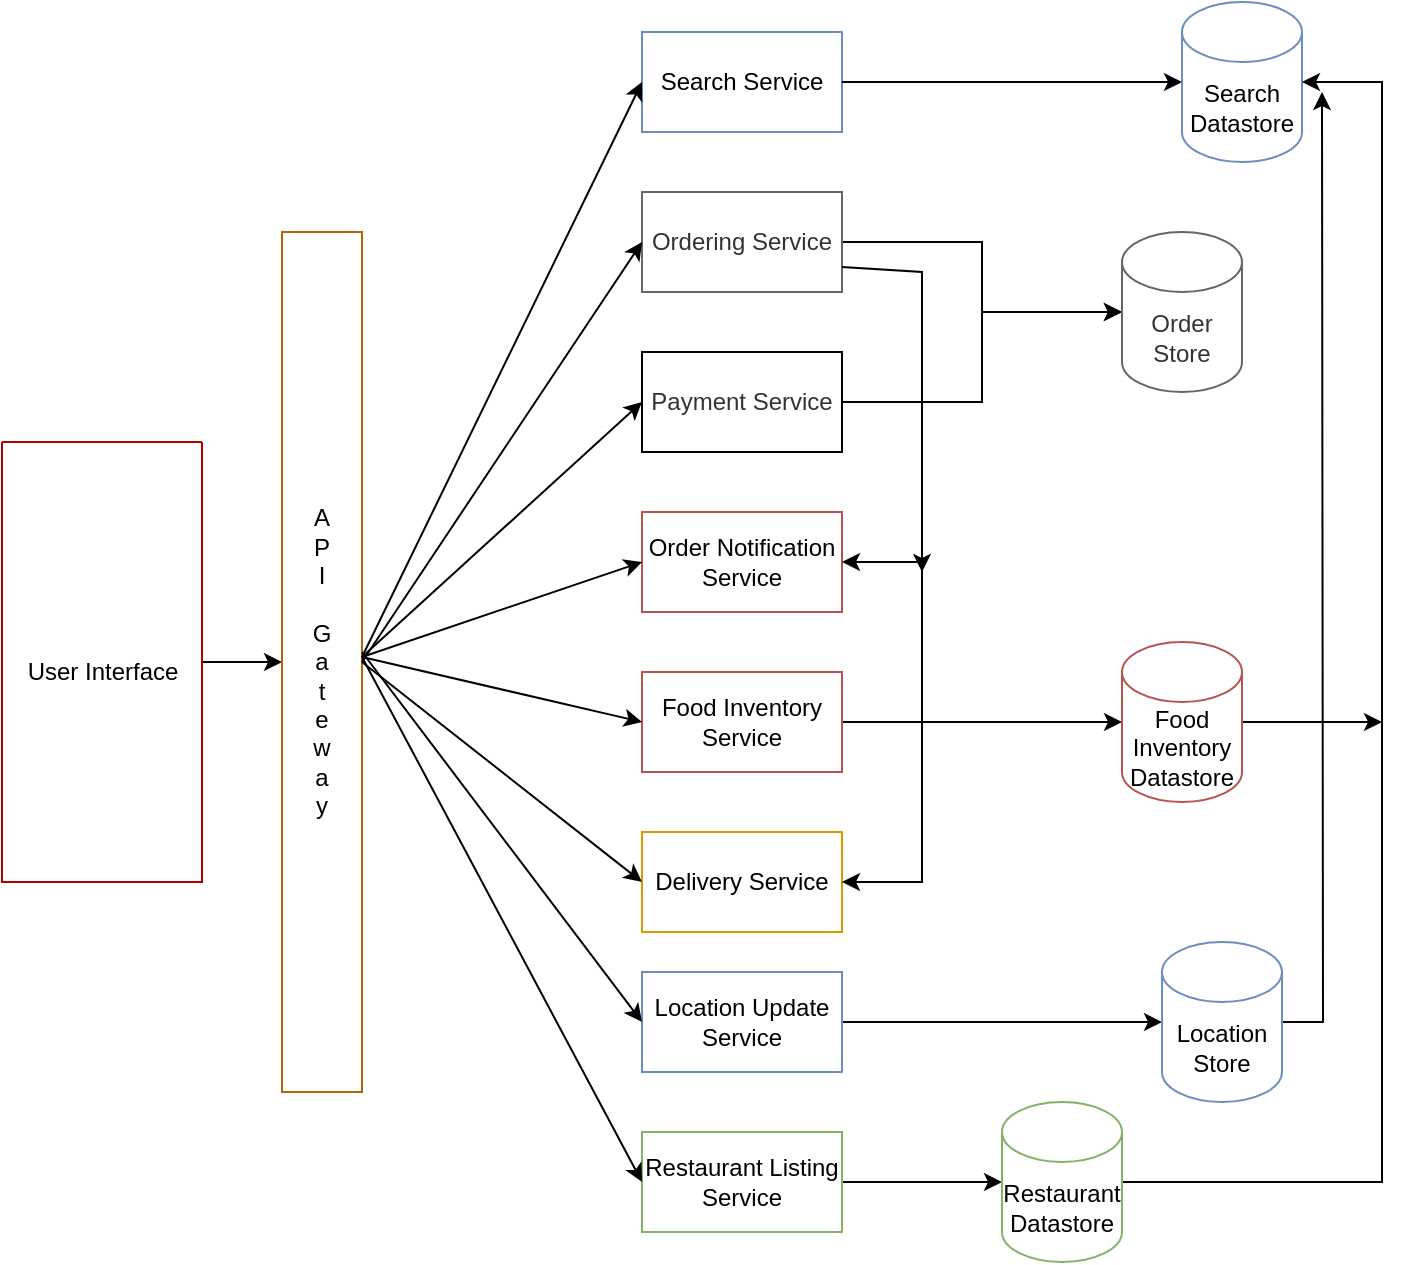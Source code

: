 <mxfile version="20.1.3" type="github">
  <diagram id="cbP4TeVID14iARi4cunw" name="Page-1">
    <mxGraphModel dx="868" dy="1582" grid="1" gridSize="10" guides="1" tooltips="1" connect="1" arrows="1" fold="1" page="1" pageScale="1" pageWidth="850" pageHeight="1100" math="0" shadow="0">
      <root>
        <mxCell id="0" />
        <mxCell id="1" parent="0" />
        <mxCell id="SqL-bQP0qlHGwYfn1u_S-1" style="edgeStyle=orthogonalEdgeStyle;rounded=0;orthogonalLoop=1;jettySize=auto;html=1;exitX=1;exitY=0.5;exitDx=0;exitDy=0;" edge="1" parent="1" source="SqL-bQP0qlHGwYfn1u_S-2" target="SqL-bQP0qlHGwYfn1u_S-4">
          <mxGeometry relative="1" as="geometry" />
        </mxCell>
        <mxCell id="SqL-bQP0qlHGwYfn1u_S-2" value="" style="swimlane;startSize=0;fillColor=#e51400;strokeColor=#B20000;swimlaneFillColor=none;swimlaneLine=1;fontColor=#ffffff;" vertex="1" parent="1">
          <mxGeometry x="20" y="215" width="100" height="220" as="geometry" />
        </mxCell>
        <mxCell id="SqL-bQP0qlHGwYfn1u_S-3" value="User Interface" style="text;html=1;align=center;verticalAlign=middle;resizable=0;points=[];autosize=1;strokeColor=none;fillColor=none;" vertex="1" parent="SqL-bQP0qlHGwYfn1u_S-2">
          <mxGeometry y="100" width="100" height="30" as="geometry" />
        </mxCell>
        <mxCell id="SqL-bQP0qlHGwYfn1u_S-4" value="A&lt;br&gt;P&lt;br&gt;I&lt;br&gt;&lt;br&gt;G&lt;br&gt;a&lt;br&gt;t&lt;br&gt;e&lt;br&gt;w&lt;br&gt;a&lt;br&gt;y" style="rounded=0;whiteSpace=wrap;html=1;fillColor=none;strokeColor=#b46504;" vertex="1" parent="1">
          <mxGeometry x="160" y="110" width="40" height="430" as="geometry" />
        </mxCell>
        <mxCell id="SqL-bQP0qlHGwYfn1u_S-5" value="Search Service" style="rounded=0;whiteSpace=wrap;html=1;fillColor=none;strokeColor=#6c8ebf;" vertex="1" parent="1">
          <mxGeometry x="340" y="10" width="100" height="50" as="geometry" />
        </mxCell>
        <mxCell id="SqL-bQP0qlHGwYfn1u_S-6" style="edgeStyle=orthogonalEdgeStyle;rounded=0;orthogonalLoop=1;jettySize=auto;html=1;exitX=1;exitY=0.5;exitDx=0;exitDy=0;entryX=0;entryY=0.5;entryDx=0;entryDy=0;entryPerimeter=0;" edge="1" parent="1" source="SqL-bQP0qlHGwYfn1u_S-7" target="SqL-bQP0qlHGwYfn1u_S-19">
          <mxGeometry relative="1" as="geometry" />
        </mxCell>
        <mxCell id="SqL-bQP0qlHGwYfn1u_S-7" value="Ordering Service" style="rounded=0;whiteSpace=wrap;html=1;fillColor=none;strokeColor=#666666;fontColor=#333333;" vertex="1" parent="1">
          <mxGeometry x="340" y="90" width="100" height="50" as="geometry" />
        </mxCell>
        <mxCell id="SqL-bQP0qlHGwYfn1u_S-8" value="Order Notification Service" style="rounded=0;whiteSpace=wrap;html=1;fillColor=none;strokeColor=#b85450;" vertex="1" parent="1">
          <mxGeometry x="340" y="250" width="100" height="50" as="geometry" />
        </mxCell>
        <mxCell id="SqL-bQP0qlHGwYfn1u_S-9" style="edgeStyle=orthogonalEdgeStyle;rounded=0;orthogonalLoop=1;jettySize=auto;html=1;exitX=1;exitY=0.5;exitDx=0;exitDy=0;entryX=0;entryY=0.5;entryDx=0;entryDy=0;entryPerimeter=0;" edge="1" parent="1" source="SqL-bQP0qlHGwYfn1u_S-10" target="SqL-bQP0qlHGwYfn1u_S-19">
          <mxGeometry relative="1" as="geometry" />
        </mxCell>
        <mxCell id="SqL-bQP0qlHGwYfn1u_S-10" value="Payment Service" style="rounded=0;whiteSpace=wrap;html=1;fillColor=none;strokeColor=default;fontColor=#333333;" vertex="1" parent="1">
          <mxGeometry x="340" y="170" width="100" height="50" as="geometry" />
        </mxCell>
        <mxCell id="SqL-bQP0qlHGwYfn1u_S-11" style="edgeStyle=orthogonalEdgeStyle;rounded=0;orthogonalLoop=1;jettySize=auto;html=1;exitX=1;exitY=0.5;exitDx=0;exitDy=0;entryX=0;entryY=0.5;entryDx=0;entryDy=0;entryPerimeter=0;" edge="1" parent="1" source="SqL-bQP0qlHGwYfn1u_S-12" target="SqL-bQP0qlHGwYfn1u_S-21">
          <mxGeometry relative="1" as="geometry" />
        </mxCell>
        <mxCell id="SqL-bQP0qlHGwYfn1u_S-12" value="Food Inventory Service" style="rounded=0;whiteSpace=wrap;html=1;fillColor=none;strokeColor=#b85450;" vertex="1" parent="1">
          <mxGeometry x="340" y="330" width="100" height="50" as="geometry" />
        </mxCell>
        <mxCell id="SqL-bQP0qlHGwYfn1u_S-13" value="Delivery Service" style="rounded=0;whiteSpace=wrap;html=1;fillColor=none;gradientColor=#ffa500;strokeColor=#d79b00;" vertex="1" parent="1">
          <mxGeometry x="340" y="410" width="100" height="50" as="geometry" />
        </mxCell>
        <mxCell id="SqL-bQP0qlHGwYfn1u_S-14" style="edgeStyle=orthogonalEdgeStyle;rounded=0;orthogonalLoop=1;jettySize=auto;html=1;exitX=1;exitY=0.5;exitDx=0;exitDy=0;entryX=0;entryY=0.5;entryDx=0;entryDy=0;entryPerimeter=0;" edge="1" parent="1" source="SqL-bQP0qlHGwYfn1u_S-15" target="SqL-bQP0qlHGwYfn1u_S-23">
          <mxGeometry relative="1" as="geometry" />
        </mxCell>
        <mxCell id="SqL-bQP0qlHGwYfn1u_S-15" value="Location Update Service" style="rounded=0;whiteSpace=wrap;html=1;fillColor=none;gradientColor=#7ea6e0;strokeColor=#6c8ebf;" vertex="1" parent="1">
          <mxGeometry x="340" y="480" width="100" height="50" as="geometry" />
        </mxCell>
        <mxCell id="SqL-bQP0qlHGwYfn1u_S-16" style="edgeStyle=orthogonalEdgeStyle;rounded=0;orthogonalLoop=1;jettySize=auto;html=1;exitX=1;exitY=0.5;exitDx=0;exitDy=0;entryX=0;entryY=0.5;entryDx=0;entryDy=0;entryPerimeter=0;" edge="1" parent="1" source="SqL-bQP0qlHGwYfn1u_S-17" target="SqL-bQP0qlHGwYfn1u_S-25">
          <mxGeometry relative="1" as="geometry" />
        </mxCell>
        <mxCell id="SqL-bQP0qlHGwYfn1u_S-17" value="Restaurant Listing Service" style="rounded=0;whiteSpace=wrap;html=1;fillColor=none;gradientColor=#97d077;strokeColor=#82b366;" vertex="1" parent="1">
          <mxGeometry x="340" y="560" width="100" height="50" as="geometry" />
        </mxCell>
        <mxCell id="SqL-bQP0qlHGwYfn1u_S-18" value="Search Datastore" style="shape=cylinder3;whiteSpace=wrap;html=1;boundedLbl=1;backgroundOutline=1;size=15;fillColor=none;strokeColor=#6c8ebf;" vertex="1" parent="1">
          <mxGeometry x="610" y="-5" width="60" height="80" as="geometry" />
        </mxCell>
        <mxCell id="SqL-bQP0qlHGwYfn1u_S-19" value="Order Store" style="shape=cylinder3;whiteSpace=wrap;html=1;boundedLbl=1;backgroundOutline=1;size=15;fillColor=none;strokeColor=#666666;fontColor=#333333;" vertex="1" parent="1">
          <mxGeometry x="580" y="110" width="60" height="80" as="geometry" />
        </mxCell>
        <mxCell id="SqL-bQP0qlHGwYfn1u_S-20" style="edgeStyle=orthogonalEdgeStyle;rounded=0;orthogonalLoop=1;jettySize=auto;html=1;exitX=1;exitY=0.5;exitDx=0;exitDy=0;exitPerimeter=0;" edge="1" parent="1" source="SqL-bQP0qlHGwYfn1u_S-21">
          <mxGeometry relative="1" as="geometry">
            <mxPoint x="710" y="355" as="targetPoint" />
          </mxGeometry>
        </mxCell>
        <mxCell id="SqL-bQP0qlHGwYfn1u_S-21" value="Food Inventory Datastore" style="shape=cylinder3;whiteSpace=wrap;html=1;boundedLbl=1;backgroundOutline=1;size=15;fillColor=none;strokeColor=#b85450;" vertex="1" parent="1">
          <mxGeometry x="580" y="315" width="60" height="80" as="geometry" />
        </mxCell>
        <mxCell id="SqL-bQP0qlHGwYfn1u_S-22" style="edgeStyle=orthogonalEdgeStyle;rounded=0;orthogonalLoop=1;jettySize=auto;html=1;exitX=1;exitY=0.5;exitDx=0;exitDy=0;exitPerimeter=0;" edge="1" parent="1" source="SqL-bQP0qlHGwYfn1u_S-23">
          <mxGeometry relative="1" as="geometry">
            <mxPoint x="680" y="40" as="targetPoint" />
          </mxGeometry>
        </mxCell>
        <mxCell id="SqL-bQP0qlHGwYfn1u_S-23" value="Location Store" style="shape=cylinder3;whiteSpace=wrap;html=1;boundedLbl=1;backgroundOutline=1;size=15;fillColor=none;strokeColor=#6c8ebf;gradientColor=#7ea6e0;" vertex="1" parent="1">
          <mxGeometry x="600" y="465" width="60" height="80" as="geometry" />
        </mxCell>
        <mxCell id="SqL-bQP0qlHGwYfn1u_S-24" style="edgeStyle=orthogonalEdgeStyle;rounded=0;orthogonalLoop=1;jettySize=auto;html=1;exitX=1;exitY=0.5;exitDx=0;exitDy=0;exitPerimeter=0;entryX=1;entryY=0.5;entryDx=0;entryDy=0;entryPerimeter=0;" edge="1" parent="1" source="SqL-bQP0qlHGwYfn1u_S-25" target="SqL-bQP0qlHGwYfn1u_S-18">
          <mxGeometry relative="1" as="geometry">
            <Array as="points">
              <mxPoint x="710" y="585" />
              <mxPoint x="710" y="35" />
            </Array>
          </mxGeometry>
        </mxCell>
        <mxCell id="SqL-bQP0qlHGwYfn1u_S-25" value="Restaurant Datastore" style="shape=cylinder3;whiteSpace=wrap;html=1;boundedLbl=1;backgroundOutline=1;size=15;fillColor=none;gradientColor=#97d077;strokeColor=#82b366;" vertex="1" parent="1">
          <mxGeometry x="520" y="545" width="60" height="80" as="geometry" />
        </mxCell>
        <mxCell id="SqL-bQP0qlHGwYfn1u_S-26" value="" style="endArrow=classic;html=1;rounded=0;entryX=0;entryY=0.5;entryDx=0;entryDy=0;exitX=1;exitY=0.5;exitDx=0;exitDy=0;" edge="1" parent="1" source="SqL-bQP0qlHGwYfn1u_S-4" target="SqL-bQP0qlHGwYfn1u_S-7">
          <mxGeometry width="50" height="50" relative="1" as="geometry">
            <mxPoint x="200" y="240" as="sourcePoint" />
            <mxPoint x="250" y="190" as="targetPoint" />
          </mxGeometry>
        </mxCell>
        <mxCell id="SqL-bQP0qlHGwYfn1u_S-27" value="" style="endArrow=classic;html=1;rounded=0;entryX=0;entryY=0.5;entryDx=0;entryDy=0;" edge="1" parent="1" target="SqL-bQP0qlHGwYfn1u_S-10">
          <mxGeometry width="50" height="50" relative="1" as="geometry">
            <mxPoint x="200" y="322.5" as="sourcePoint" />
            <mxPoint x="280" y="210" as="targetPoint" />
          </mxGeometry>
        </mxCell>
        <mxCell id="SqL-bQP0qlHGwYfn1u_S-28" value="" style="endArrow=classic;html=1;rounded=0;entryX=0;entryY=0.5;entryDx=0;entryDy=0;" edge="1" parent="1" target="SqL-bQP0qlHGwYfn1u_S-5">
          <mxGeometry width="50" height="50" relative="1" as="geometry">
            <mxPoint x="200" y="322.5" as="sourcePoint" />
            <mxPoint x="305" y="120" as="targetPoint" />
          </mxGeometry>
        </mxCell>
        <mxCell id="SqL-bQP0qlHGwYfn1u_S-29" value="" style="endArrow=classic;html=1;rounded=0;entryX=0;entryY=0.5;entryDx=0;entryDy=0;" edge="1" parent="1" target="SqL-bQP0qlHGwYfn1u_S-8">
          <mxGeometry width="50" height="50" relative="1" as="geometry">
            <mxPoint x="200" y="322.5" as="sourcePoint" />
            <mxPoint x="280" y="210" as="targetPoint" />
          </mxGeometry>
        </mxCell>
        <mxCell id="SqL-bQP0qlHGwYfn1u_S-30" value="" style="endArrow=classic;html=1;rounded=0;entryX=0;entryY=0.5;entryDx=0;entryDy=0;" edge="1" parent="1" target="SqL-bQP0qlHGwYfn1u_S-17">
          <mxGeometry width="50" height="50" relative="1" as="geometry">
            <mxPoint x="200" y="322.5" as="sourcePoint" />
            <mxPoint x="280" y="210" as="targetPoint" />
          </mxGeometry>
        </mxCell>
        <mxCell id="SqL-bQP0qlHGwYfn1u_S-31" value="" style="endArrow=classic;html=1;rounded=0;entryX=0;entryY=0.5;entryDx=0;entryDy=0;" edge="1" parent="1" target="SqL-bQP0qlHGwYfn1u_S-12">
          <mxGeometry width="50" height="50" relative="1" as="geometry">
            <mxPoint x="200" y="322.5" as="sourcePoint" />
            <mxPoint x="300" y="180" as="targetPoint" />
          </mxGeometry>
        </mxCell>
        <mxCell id="SqL-bQP0qlHGwYfn1u_S-32" value="" style="endArrow=classic;html=1;rounded=0;entryX=0;entryY=0.5;entryDx=0;entryDy=0;exitX=1;exitY=0.5;exitDx=0;exitDy=0;" edge="1" parent="1" source="SqL-bQP0qlHGwYfn1u_S-4" target="SqL-bQP0qlHGwYfn1u_S-13">
          <mxGeometry width="50" height="50" relative="1" as="geometry">
            <mxPoint x="200" y="347.5" as="sourcePoint" />
            <mxPoint x="280" y="380" as="targetPoint" />
          </mxGeometry>
        </mxCell>
        <mxCell id="SqL-bQP0qlHGwYfn1u_S-33" value="" style="endArrow=classic;html=1;rounded=0;entryX=0;entryY=0.5;entryDx=0;entryDy=0;" edge="1" parent="1" target="SqL-bQP0qlHGwYfn1u_S-15">
          <mxGeometry width="50" height="50" relative="1" as="geometry">
            <mxPoint x="200" y="320" as="sourcePoint" />
            <mxPoint x="300" y="375" as="targetPoint" />
          </mxGeometry>
        </mxCell>
        <mxCell id="SqL-bQP0qlHGwYfn1u_S-34" value="" style="endArrow=classic;html=1;rounded=0;entryX=0;entryY=0.5;entryDx=0;entryDy=0;entryPerimeter=0;exitX=1;exitY=0.5;exitDx=0;exitDy=0;" edge="1" parent="1" source="SqL-bQP0qlHGwYfn1u_S-5" target="SqL-bQP0qlHGwYfn1u_S-18">
          <mxGeometry width="50" height="50" relative="1" as="geometry">
            <mxPoint x="400" y="160" as="sourcePoint" />
            <mxPoint x="450" y="110" as="targetPoint" />
          </mxGeometry>
        </mxCell>
        <mxCell id="SqL-bQP0qlHGwYfn1u_S-35" value="" style="endArrow=classic;startArrow=classic;html=1;rounded=0;entryX=1;entryY=0.5;entryDx=0;entryDy=0;exitX=1;exitY=0.5;exitDx=0;exitDy=0;" edge="1" parent="1" source="SqL-bQP0qlHGwYfn1u_S-13" target="SqL-bQP0qlHGwYfn1u_S-8">
          <mxGeometry width="50" height="50" relative="1" as="geometry">
            <mxPoint x="400" y="360" as="sourcePoint" />
            <mxPoint x="450" y="310" as="targetPoint" />
            <Array as="points">
              <mxPoint x="480" y="435" />
              <mxPoint x="480" y="275" />
            </Array>
          </mxGeometry>
        </mxCell>
        <mxCell id="SqL-bQP0qlHGwYfn1u_S-36" value="" style="endArrow=classic;html=1;rounded=0;exitX=1;exitY=0.75;exitDx=0;exitDy=0;" edge="1" parent="1" source="SqL-bQP0qlHGwYfn1u_S-7">
          <mxGeometry width="50" height="50" relative="1" as="geometry">
            <mxPoint x="400" y="360" as="sourcePoint" />
            <mxPoint x="480" y="280" as="targetPoint" />
            <Array as="points">
              <mxPoint x="480" y="130" />
            </Array>
          </mxGeometry>
        </mxCell>
      </root>
    </mxGraphModel>
  </diagram>
</mxfile>
